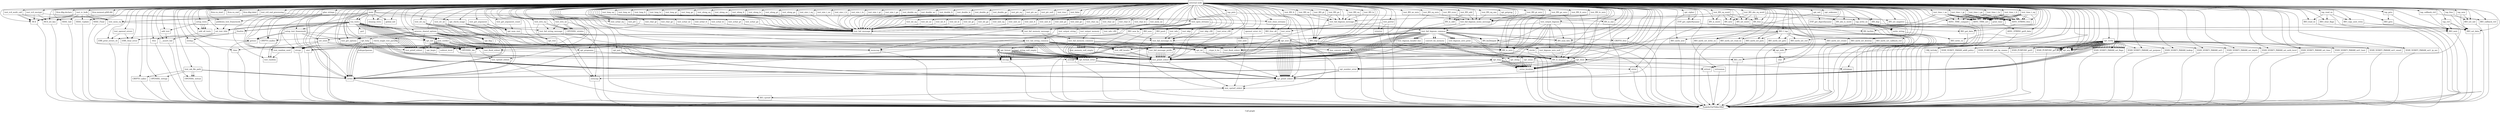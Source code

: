 digraph "Call graph" {
	label="Call graph";

	Node0x55d764e5a240 [shape=record,label="{external node}"];
	Node0x55d764e5a240 -> Node0x55d764be4a00;
	Node0x55d764e5a240 -> Node0x55d764be4b80;
	Node0x55d764e5a240 -> Node0x55d764be4d10;
	Node0x55d764e5a240 -> Node0x55d764e59600;
	Node0x55d764e5a240 -> Node0x55d764e59630;
	Node0x55d764e5a240 -> Node0x55d764e598c0;
	Node0x55d764e5a240 -> Node0x55d764be4a30;
	Node0x55d764e5a240 -> Node0x55d764e59960;
	Node0x55d764e5a240 -> Node0x55d764e597a0;
	Node0x55d764e5a240 -> Node0x55d764be4c60;
	Node0x55d764e5a240 -> Node0x55d764e59730;
	Node0x55d764e5a240 -> Node0x55d764e59850;
	Node0x55d764e5a240 -> Node0x55d764be4ad0;
	Node0x55d764e5a240 -> Node0x55d764be4d70;
	Node0x55d764e5a240 -> Node0x55d764be4aa0;
	Node0x55d764e5a240 -> Node0x55d764bba9a0;
	Node0x55d764e5a240 -> Node0x55d764bbaa10;
	Node0x55d764e5a240 -> Node0x55d764bbae90;
	Node0x55d764e5a240 -> Node0x55d764bbaec0;
	Node0x55d764e5a240 -> Node0x55d764bbb120;
	Node0x55d764e5a240 -> Node0x55d764bbb310;
	Node0x55d764e5a240 -> Node0x55d764bbb380;
	Node0x55d764e5a240 -> Node0x55d764bbb420;
	Node0x55d764e5a240 -> Node0x55d764bbb4c0;
	Node0x55d764e5a240 -> Node0x55d764bbb560;
	Node0x55d764e5a240 -> Node0x55d764c79aa0;
	Node0x55d764e5a240 -> Node0x55d764c79b40;
	Node0x55d764e5a240 -> Node0x55d764c79be0;
	Node0x55d764e5a240 -> Node0x55d764c79c50;
	Node0x55d764e5a240 -> Node0x55d764c79da0;
	Node0x55d764e5a240 -> Node0x55d764c79cc0;
	Node0x55d764e5a240 -> Node0x55d764c79e40;
	Node0x55d764e5a240 -> Node0x55d764c79eb0;
	Node0x55d764e5a240 -> Node0x55d764c79f50;
	Node0x55d764e5a240 -> Node0x55d764c7a000;
	Node0x55d764e5a240 -> Node0x55d764c7a210;
	Node0x55d764e5a240 -> Node0x55d764c7a240;
	Node0x55d764e5a240 -> Node0x55d764c7a2f0;
	Node0x55d764e5a240 -> Node0x55d764c1d560;
	Node0x55d764e5a240 -> Node0x55d764c1d660;
	Node0x55d764e5a240 -> Node0x55d764c1da10;
	Node0x55d764e5a240 -> Node0x55d764c1db20;
	Node0x55d764e5a240 -> Node0x55d764c1dc30;
	Node0x55d764e5a240 -> Node0x55d764c1d930;
	Node0x55d764e5a240 -> Node0x55d764c1dc60;
	Node0x55d764e5a240 -> Node0x55d764bbb150;
	Node0x55d764e5a240 -> Node0x55d764c79cf0;
	Node0x55d764e5a240 -> Node0x55d764bbb600;
	Node0x55d764e5a240 -> Node0x55d764bbb270;
	Node0x55d764e5a240 -> Node0x55d764c1d700;
	Node0x55d764e5a240 -> Node0x55d764bbafe0;
	Node0x55d764e5a240 -> Node0x55d764c1ded0;
	Node0x55d764e5a240 -> Node0x55d764c1df00;
	Node0x55d764e5a240 -> Node0x55d764c1e0a0;
	Node0x55d764e5a240 -> Node0x55d764c1e180;
	Node0x55d764e5a240 -> Node0x55d764c1e1b0;
	Node0x55d764e5a240 -> Node0x55d764c1e220;
	Node0x55d764e5a240 -> Node0x55d764c1e2d0;
	Node0x55d764e5a240 -> Node0x55d764c1e370;
	Node0x55d764e5a240 -> Node0x55d764c1e4f0;
	Node0x55d764e5a240 -> Node0x55d764c1e520;
	Node0x55d764e5a240 -> Node0x55d764c1e690;
	Node0x55d764e5a240 -> Node0x55d764c1e6c0;
	Node0x55d764e5a240 -> Node0x55d764c1e730;
	Node0x55d764e5a240 -> Node0x55d764c1e900;
	Node0x55d764e5a240 -> Node0x55d764c7a390;
	Node0x55d764e5a240 -> Node0x55d764c1e970;
	Node0x55d764e5a240 -> Node0x55d764c1ea10;
	Node0x55d764e5a240 -> Node0x55d764c1eab0;
	Node0x55d764e5a240 -> Node0x55d764c1eb50;
	Node0x55d764e5a240 -> Node0x55d764c1cc00;
	Node0x55d764e5a240 -> Node0x55d764c1cca0;
	Node0x55d764e5a240 -> Node0x55d764c1cd40;
	Node0x55d764e5a240 -> Node0x55d764c1cde0;
	Node0x55d764e5a240 -> Node0x55d764c1ce80;
	Node0x55d764e5a240 -> Node0x55d764c1cf20;
	Node0x55d764e5a240 -> Node0x55d764c1cfc0;
	Node0x55d764e5a240 -> Node0x55d764c1d060;
	Node0x55d764e5a240 -> Node0x55d764c1d100;
	Node0x55d764e5a240 -> Node0x55d764c1d1a0;
	Node0x55d764e5a240 -> Node0x55d764c1d240;
	Node0x55d764e5a240 -> Node0x55d764be4d40;
	Node0x55d764e5a240 -> Node0x55d764c1d310;
	Node0x55d764e5a240 -> Node0x55d764c1d3b0;
	Node0x55d764e5a240 -> Node0x55d764c22200;
	Node0x55d764e5a240 -> Node0x55d764c222a0;
	Node0x55d764e5a240 -> Node0x55d764c22340;
	Node0x55d764e5a240 -> Node0x55d764c223e0;
	Node0x55d764e5a240 -> Node0x55d764c22480;
	Node0x55d764e5a240 -> Node0x55d764c22520;
	Node0x55d764e5a240 -> Node0x55d764c225c0;
	Node0x55d764e5a240 -> Node0x55d764c22660;
	Node0x55d764e5a240 -> Node0x55d764c22700;
	Node0x55d764e5a240 -> Node0x55d764c227a0;
	Node0x55d764e5a240 -> Node0x55d764c22840;
	Node0x55d764e5a240 -> Node0x55d764c228e0;
	Node0x55d764e5a240 -> Node0x55d764c22980;
	Node0x55d764e5a240 -> Node0x55d764c22a20;
	Node0x55d764e5a240 -> Node0x55d764c22ac0;
	Node0x55d764e5a240 -> Node0x55d764c22b60;
	Node0x55d764e5a240 -> Node0x55d764c22c00;
	Node0x55d764e5a240 -> Node0x55d764c22ca0;
	Node0x55d764e5a240 -> Node0x55d764c22d40;
	Node0x55d764e5a240 -> Node0x55d764c22de0;
	Node0x55d764e5a240 -> Node0x55d764c22e80;
	Node0x55d764e5a240 -> Node0x55d764c22f20;
	Node0x55d764e5a240 -> Node0x55d764c22fc0;
	Node0x55d764e5a240 -> Node0x55d764c23060;
	Node0x55d764e5a240 -> Node0x55d764c23100;
	Node0x55d764e5a240 -> Node0x55d764c231a0;
	Node0x55d764e5a240 -> Node0x55d764c23240;
	Node0x55d764e5a240 -> Node0x55d764c232e0;
	Node0x55d764e5a240 -> Node0x55d764c23380;
	Node0x55d764e5a240 -> Node0x55d764c23420;
	Node0x55d764e5a240 -> Node0x55d764c79ee0;
	Node0x55d764e5a240 -> Node0x55d764c234f0;
	Node0x55d764e5a240 -> Node0x55d764c23590;
	Node0x55d764e5a240 -> Node0x55d764c23630;
	Node0x55d764e5a240 -> Node0x55d764c237f0;
	Node0x55d764e5a240 -> Node0x55d764c23820;
	Node0x55d764e5a240 -> Node0x55d764c23960;
	Node0x55d764e5a240 -> Node0x55d764c23a00;
	Node0x55d764e5a240 -> Node0x55d764c23b30;
	Node0x55d764e5a240 -> Node0x55d764be4bf0;
	Node0x55d764e5a240 -> Node0x55d764c23b60;
	Node0x55d764e5a240 -> Node0x55d764c23d40;
	Node0x55d764e5a240 -> Node0x55d764c23d70;
	Node0x55d764e5a240 -> Node0x55d764c23e70;
	Node0x55d764e5a240 -> Node0x55d764c23fd0;
	Node0x55d764e5a240 -> Node0x55d764c211f0;
	Node0x55d764e5a240 -> Node0x55d764c21350;
	Node0x55d764e5a240 -> Node0x55d764c21380;
	Node0x55d764e5a240 -> Node0x55d764c21440;
	Node0x55d764e5a240 -> Node0x55d764c21500;
	Node0x55d764e5a240 -> Node0x55d764c21600;
	Node0x55d764e5a240 -> Node0x55d764c21780;
	Node0x55d764e5a240 -> Node0x55d764c217b0;
	Node0x55d764e5a240 -> Node0x55d764c21820;
	Node0x55d764e5a240 -> Node0x55d764c21970;
	Node0x55d764e5a240 -> Node0x55d764c219e0;
	Node0x55d764e5a240 -> Node0x55d764c21b30;
	Node0x55d764e5a240 -> Node0x55d764c21ba0;
	Node0x55d764e5a240 -> Node0x55d764c21d30;
	Node0x55d764e5a240 -> Node0x55d764c21dd0;
	Node0x55d764e5a240 -> Node0x55d764c21e40;
	Node0x55d764e5a240 -> Node0x55d764c21f30;
	Node0x55d764e5a240 -> Node0x55d764c21f60;
	Node0x55d764e5a240 -> Node0x55d764c22060;
	Node0x55d764e5a240 -> Node0x55d764c22100;
	Node0x55d764e5a240 -> Node0x55d764c22090;
	Node0x55d764e5a240 -> Node0x55d764c240d0;
	Node0x55d764e5a240 -> Node0x55d764c24310;
	Node0x55d764e5a240 -> Node0x55d764c24380;
	Node0x55d764e5a240 -> Node0x55d764c243b0;
	Node0x55d764e5a240 -> Node0x55d764c24460;
	Node0x55d764e5a240 -> Node0x55d764c24670;
	Node0x55d764e5a240 -> Node0x55d764c246e0;
	Node0x55d764e5a240 -> Node0x55d764c24710;
	Node0x55d764e5a240 -> Node0x55d764c24940;
	Node0x55d764e5a240 -> Node0x55d764c24a10;
	Node0x55d764e5a240 -> Node0x55d764c24b10;
	Node0x55d764e5a240 -> Node0x55d764c24b40;
	Node0x55d764e5a240 -> Node0x55d764c24cc0;
	Node0x55d764e5a240 -> Node0x55d764c24e40;
	Node0x55d764e5a240 -> Node0x55d764c24fc0;
	Node0x55d764e5a240 -> Node0x55d764c25140;
	Node0x55d764e5a240 -> Node0x55d764c73580;
	Node0x55d764e5a240 -> Node0x55d764c735f0;
	Node0x55d764e5a240 -> Node0x55d764bbb050;
	Node0x55d764e5a240 -> Node0x55d764bbb800;
	Node0x55d764e5a240 -> Node0x55d764c73620;
	Node0x55d764e5a240 -> Node0x55d764c737a0;
	Node0x55d764e5a240 -> Node0x55d764c73810;
	Node0x55d764e5a240 -> Node0x55d764c73950;
	Node0x55d764e5a240 -> Node0x55d764c739f0;
	Node0x55d764e5a240 -> Node0x55d764c73a60;
	Node0x55d764e5a240 -> Node0x55d764c73b50;
	Node0x55d764e5a240 -> Node0x55d764c798e0;
	Node0x55d764e5a240 -> Node0x55d764c73b80;
	Node0x55d764e5a240 -> Node0x55d764c73c40;
	Node0x55d764e5a240 -> Node0x55d764c73e30;
	Node0x55d764e5a240 -> Node0x55d764c73ea0;
	Node0x55d764e5a240 -> Node0x55d764c74120;
	Node0x55d764e5a240 -> Node0x55d764c74150;
	Node0x55d764e5a240 -> Node0x55d764c74340;
	Node0x55d764e5a240 -> Node0x55d764c74370;
	Node0x55d764e5a240 -> Node0x55d764c74560;
	Node0x55d764e5a240 -> Node0x55d764c79870;
	Node0x55d764e5a240 -> Node0x55d764c74590;
	Node0x55d764e5a240 -> Node0x55d764c74750;
	Node0x55d764e5a240 -> Node0x55d764c747c0;
	Node0x55d764e5a240 -> Node0x55d764c74830;
	Node0x55d764e5a240 -> Node0x55d764c748a0;
	Node0x55d764e5a240 -> Node0x55d764c74910;
	Node0x55d764e5a240 -> Node0x55d764c74d90;
	Node0x55d764e5a240 -> Node0x55d764c74e00;
	Node0x55d764e5a240 -> Node0x55d764c74e70;
	Node0x55d764e5a240 -> Node0x55d764c74ee0;
	Node0x55d764e5a240 -> Node0x55d764c74f50;
	Node0x55d764e5a240 -> Node0x55d764c757d0;
	Node0x55d764e5a240 -> Node0x55d764c75840;
	Node0x55d764e5a240 -> Node0x55d764c758b0;
	Node0x55d764e5a240 -> Node0x55d764c75920;
	Node0x55d764e5a240 -> Node0x55d764bbb8a0;
	Node0x55d764e5a240 -> Node0x55d764c75c90;
	Node0x55d764e5a240 -> Node0x55d764c75c20;
	Node0x55d764e5a240 -> Node0x55d764c75d70;
	Node0x55d764e5a240 -> Node0x55d764c79800;
	Node0x55d764e5a240 -> Node0x55d764c75e40;
	Node0x55d764e5a240 -> Node0x55d764c1db90;
	Node0x55d764e5a240 -> Node0x55d764c1da80;
	Node0x55d764e5a240 -> Node0x55d764bbb830;
	Node0x55d764e5a240 -> Node0x55d764c1d6d0;
	Node0x55d764e5a240 -> Node0x55d764c75ea0;
	Node0x55d764e5a240 -> Node0x55d764c76030;
	Node0x55d764e5a240 -> Node0x55d764c760a0;
	Node0x55d764e5a240 -> Node0x55d764c1d9a0;
	Node0x55d764e5a240 -> Node0x55d764c761a0;
	Node0x55d764e5a240 -> Node0x55d764c79980;
	Node0x55d764e5a240 -> Node0x55d764c76240;
	Node0x55d764e5a240 -> Node0x55d764c1dda0;
	Node0x55d764e5a240 -> Node0x55d764bbb200;
	Node0x55d764e5a240 -> Node0x55d764c76340;
	Node0x55d764e5a240 -> Node0x55d764c799f0;
	Node0x55d764e5a240 -> Node0x55d764c76440;
	Node0x55d764e5a240 -> Node0x55d764c23660;
	Node0x55d764e5a240 -> Node0x55d764c767e0;
	Node0x55d764e5a240 -> Node0x55d764c76ce0;
	Node0x55d764e5a240 -> Node0x55d764c23f10;
	Node0x55d764e5a240 -> Node0x55d764c76e70;
	Node0x55d764e5a240 -> Node0x55d764c76fe0;
	Node0x55d764e5a240 -> Node0x55d764c770c0;
	Node0x55d764e5a240 -> Node0x55d764c21290;
	Node0x55d764e5a240 -> Node0x55d764c77310;
	Node0x55d764e5a240 -> Node0x55d764bd8040;
	Node0x55d764e5a240 -> Node0x55d764c23cd0;
	Node0x55d764e5a240 -> Node0x55d764bd8220;
	Node0x55d764e5a240 -> Node0x55d764c1d770;
	Node0x55d764e5a240 -> Node0x55d764c75f80;
	Node0x55d764e5a240 -> Node0x55d764bd83c0;
	Node0x55d764e5a240 -> Node0x55d764bd8830;
	Node0x55d764e5a240 -> Node0x55d764bd8460;
	Node0x55d764e5a240 -> Node0x55d764bd8a90;
	Node0x55d764e5a240 -> Node0x55d764bd83f0;
	Node0x55d764e5a240 -> Node0x55d764bd8c80;
	Node0x55d764e5a240 -> Node0x55d764bd8560;
	Node0x55d764e5a240 -> Node0x55d764bd8d20;
	Node0x55d764e5a240 -> Node0x55d764bd85d0;
	Node0x55d764e5a240 -> Node0x55d764bd8e80;
	Node0x55d764e5a240 -> Node0x55d764bd8640;
	Node0x55d764e5a240 -> Node0x55d764bd9000;
	Node0x55d764e5a240 -> Node0x55d764bd86b0;
	Node0x55d764e5a240 -> Node0x55d764bd9110;
	Node0x55d764e5a240 -> Node0x55d764bd8720;
	Node0x55d764e5a240 -> Node0x55d764bd9200;
	Node0x55d764e5a240 -> Node0x55d764bd8790;
	Node0x55d764e5a240 -> Node0x55d764bd88a0;
	Node0x55d764e5a240 -> Node0x55d764bd92a0;
	Node0x55d764e5a240 -> Node0x55d764bd88d0;
	Node0x55d764e5a240 -> Node0x55d764bd90a0;
	Node0x55d764e5a240 -> Node0x55d764bd8dc0;
	Node0x55d764e5a240 -> Node0x55d764bd8b30;
	Node0x55d764e5a240 -> Node0x55d764bd8ac0;
	Node0x55d764e5a240 -> Node0x55d764bd8be0;
	Node0x55d764e5a240 -> Node0x55d764bd8940;
	Node0x55d764e5a240 -> Node0x55d764bd5dc0;
	Node0x55d764be4b80 [shape=record,label="{test_rc4_encrypt}"];
	Node0x55d764be4b80 -> Node0x55d764be4a30;
	Node0x55d764be4b80 -> Node0x55d764be4c60;
	Node0x55d764be4b80 -> Node0x55d764be4bf0;
	Node0x55d764be4a00 [shape=record,label="{setup_tests}"];
	Node0x55d764be4a00 -> Node0x55d764be4aa0;
	Node0x55d764be4a00 -> Node0x55d764be4aa0;
	Node0x55d764be4a00 -> Node0x55d764be4aa0;
	Node0x55d764be4a00 -> Node0x55d764be4ad0;
	Node0x55d764be4d10 [shape=record,label="{test_rc4_end_processing}"];
	Node0x55d764be4d10 -> Node0x55d764be4a30;
	Node0x55d764be4d10 -> Node0x55d764be4c60;
	Node0x55d764be4d10 -> Node0x55d764be4bf0;
	Node0x55d764be4d10 -> Node0x55d764be4d40;
	Node0x55d764e59600 [shape=record,label="{test_rc4_multi_call}"];
	Node0x55d764e59600 -> Node0x55d764be4a30;
	Node0x55d764e59600 -> Node0x55d764be4c60;
	Node0x55d764e59600 -> Node0x55d764be4c60;
	Node0x55d764e59600 -> Node0x55d764be4bf0;
	Node0x55d764bbb380 [shape=record,label="{set_test_title}"];
	Node0x55d764bbb380 -> Node0x55d764bbb420;
	Node0x55d764bbb380 -> Node0x55d764bbb4c0;
	Node0x55d764bbb420 [shape=record,label="{free}"];
	Node0x55d764bbb420 -> Node0x55d764be30b0;
	Node0x55d764bbb4c0 [shape=record,label="{strdup}"];
	Node0x55d764bbb4c0 -> Node0x55d764be30b0;
	Node0x55d764bbb560 [shape=record,label="{run_tests}"];
	Node0x55d764bbb560 -> Node0x55d764bbb5d0;
	Node0x55d764bbb560 -> Node0x55d764bbb150;
	Node0x55d764bbb560 -> Node0x55d764bbb150;
	Node0x55d764bbb560 -> Node0x55d764bbb150;
	Node0x55d764bbb560 -> Node0x55d764bbb200;
	Node0x55d764bbb560 -> Node0x55d764bbb600;
	Node0x55d764bbb560 -> Node0x55d764bbb150;
	Node0x55d764bbb560 -> Node0x55d764bbb150;
	Node0x55d764bbb560 -> Node0x55d764bbb200;
	Node0x55d764bbb560 -> Node0x55d764bbb380;
	Node0x55d764bbb560 -> Node0x55d764be30b0;
	Node0x55d764bbb560 -> Node0x55d764bbb6b0;
	Node0x55d764bbb560 -> Node0x55d764bbb720;
	Node0x55d764bbb560 -> Node0x55d764bbb150;
	Node0x55d764bbb560 -> Node0x55d764bbb150;
	Node0x55d764bbb560 -> Node0x55d764bbb200;
	Node0x55d764bbb560 -> Node0x55d764bbb600;
	Node0x55d764bbb560 -> Node0x55d764bbb790;
	Node0x55d764bbb560 -> Node0x55d764bbb380;
	Node0x55d764bbb560 -> Node0x55d764be30b0;
	Node0x55d764bbb560 -> Node0x55d764bbb720;
	Node0x55d764bbb560 -> Node0x55d764bbb6b0;
	Node0x55d764bbb560 -> Node0x55d764bbb6b0;
	Node0x55d764bbb560 -> Node0x55d764bbb6b0;
	Node0x55d764bbb5d0 [shape=record,label="{process_shared_options}"];
	Node0x55d764bbb5d0 -> Node0x55d764bbb800;
	Node0x55d764bbb5d0 -> Node0x55d764bbb8a0;
	Node0x55d764bbb5d0 -> Node0x55d764bbafe0;
	Node0x55d764bbb5d0 -> Node0x55d764bbb830;
	Node0x55d764bbb5d0 -> Node0x55d764c79800;
	Node0x55d764bbb5d0 -> Node0x55d764c79870;
	Node0x55d764bbb5d0 -> Node0x55d764c79800;
	Node0x55d764bbb5d0 -> Node0x55d764c79870;
	Node0x55d764bbb5d0 -> Node0x55d764c798e0;
	Node0x55d764bbb5d0 -> Node0x55d764c79870;
	Node0x55d764bbb5d0 -> Node0x55d764c798e0;
	Node0x55d764bbb5d0 -> Node0x55d764c79870;
	Node0x55d764bbb5d0 -> Node0x55d764c798e0;
	Node0x55d764bbb5d0 -> Node0x55d764bbaf70;
	Node0x55d764bbb5d0 -> Node0x55d764c79950;
	Node0x55d764bbb6b0 [shape=record,label="{test_verdict}"];
	Node0x55d764bbb6b0 -> Node0x55d764bbb200;
	Node0x55d764bbb6b0 -> Node0x55d764c799f0;
	Node0x55d764bbb6b0 -> Node0x55d764bbb150;
	Node0x55d764bbb6b0 -> Node0x55d764c79980;
	Node0x55d764bbb6b0 -> Node0x55d764bbb150;
	Node0x55d764bbb6b0 -> Node0x55d764bbb150;
	Node0x55d764bbb6b0 -> Node0x55d764bbb200;
	Node0x55d764bbb720 [shape=record,label="{finalize}"];
	Node0x55d764bbb720 -> Node0x55d764c79aa0;
	Node0x55d764bbb720 -> Node0x55d764c79b40;
	Node0x55d764bbb790 [shape=record,label="{gcd}"];
	Node0x55d764c23b60 [shape=record,label="{memcmp}"];
	Node0x55d764c23b60 -> Node0x55d764be30b0;
	Node0x55d764c23d40 [shape=record,label="{test_mem_ne}"];
	Node0x55d764c23d40 -> Node0x55d764c23b60;
	Node0x55d764c23d40 -> Node0x55d764c23cd0;
	Node0x55d764c23d70 [shape=record,label="{test_BN_eq}"];
	Node0x55d764c23d70 -> Node0x55d764c23e70;
	Node0x55d764c23d70 -> Node0x55d764c23f10;
	Node0x55d764c23e70 [shape=record,label="{BN_cmp}"];
	Node0x55d764c23e70 -> Node0x55d764be30b0;
	Node0x55d764c23fd0 [shape=record,label="{test_BN_eq_zero}"];
	Node0x55d764c23fd0 -> Node0x55d764c211f0;
	Node0x55d764c23fd0 -> Node0x55d764c21290;
	Node0x55d764c211f0 [shape=record,label="{BN_is_zero}"];
	Node0x55d764c211f0 -> Node0x55d764be30b0;
	Node0x55d764c21350 [shape=record,label="{test_BN_ne}"];
	Node0x55d764c21350 -> Node0x55d764c23e70;
	Node0x55d764c21350 -> Node0x55d764c23f10;
	Node0x55d764c21380 [shape=record,label="{test_BN_ne_zero}"];
	Node0x55d764c21380 -> Node0x55d764c211f0;
	Node0x55d764c21380 -> Node0x55d764c21290;
	Node0x55d764c21440 [shape=record,label="{test_BN_gt}"];
	Node0x55d764c21440 -> Node0x55d764c23e70;
	Node0x55d764c21440 -> Node0x55d764c23f10;
	Node0x55d764bd83f0 [shape=record,label="{BIO_meth_set_read_ex}"];
	Node0x55d764bd83f0 -> Node0x55d764be30b0;
	Node0x55d764bd8c80 [shape=record,label="{tap_puts}"];
	Node0x55d764bd8c80 -> Node0x55d764c79eb0;
	Node0x55d764bd8c80 -> Node0x55d764bd8830;
	Node0x55d764bd8560 [shape=record,label="{BIO_meth_set_puts}"];
	Node0x55d764bd8560 -> Node0x55d764be30b0;
	Node0x55d764bd8d20 [shape=record,label="{tap_gets}"];
	Node0x55d764bd8d20 -> Node0x55d764bd88a0;
	Node0x55d764bd8d20 -> Node0x55d764bd8dc0;
	Node0x55d764bd85d0 [shape=record,label="{BIO_meth_set_gets}"];
	Node0x55d764bd85d0 -> Node0x55d764be30b0;
	Node0x55d764bd8e80 [shape=record,label="{tap_ctrl}"];
	Node0x55d764bd8e80 -> Node0x55d764bd88a0;
	Node0x55d764bd8e80 -> Node0x55d764bd88d0;
	Node0x55d764bd8e80 -> Node0x55d764c76340;
	Node0x55d764bd8640 [shape=record,label="{BIO_meth_set_ctrl}"];
	Node0x55d764bd8640 -> Node0x55d764be30b0;
	Node0x55d764bd9000 [shape=record,label="{tap_new}"];
	Node0x55d764bd9000 -> Node0x55d764bd88d0;
	Node0x55d764bd9000 -> Node0x55d764bd90a0;
	Node0x55d764bd86b0 [shape=record,label="{BIO_meth_set_create}"];
	Node0x55d764bd86b0 -> Node0x55d764be30b0;
	Node0x55d764bd9110 [shape=record,label="{tap_free}"];
	Node0x55d764bd9110 -> Node0x55d764bd88d0;
	Node0x55d764bd9110 -> Node0x55d764bd90a0;
	Node0x55d764bd8720 [shape=record,label="{BIO_meth_set_destroy}"];
	Node0x55d764bd8720 -> Node0x55d764be30b0;
	Node0x55d764bd9200 [shape=record,label="{tap_callback_ctrl}"];
	Node0x55d764bd9200 -> Node0x55d764bd88a0;
	Node0x55d764bd9200 -> Node0x55d764bd92a0;
	Node0x55d764bd8790 [shape=record,label="{BIO_meth_set_callback_ctrl}"];
	Node0x55d764bd8790 -> Node0x55d764be30b0;
	Node0x55d764bd88a0 [shape=record,label="{BIO_next}"];
	Node0x55d764bd88a0 -> Node0x55d764be30b0;
	Node0x55d764bd92a0 [shape=record,label="{BIO_callback_ctrl}"];
	Node0x55d764bd92a0 -> Node0x55d764be30b0;
	Node0x55d764bd88d0 [shape=record,label="{BIO_set_data}"];
	Node0x55d764bd88d0 -> Node0x55d764be30b0;
	Node0x55d764bd90a0 [shape=record,label="{BIO_set_init}"];
	Node0x55d764bd90a0 -> Node0x55d764be30b0;
	Node0x55d764e59630 [shape=record,label="{test_rc_bulk}"];
	Node0x55d764e59630 -> Node0x55d764be4a30;
	Node0x55d764e59630 -> Node0x55d764e597a0;
	Node0x55d764e59630 -> Node0x55d764be4c60;
	Node0x55d764e59630 -> Node0x55d764e59730;
	Node0x55d764e59630 -> Node0x55d764e59850;
	Node0x55d764e59630 -> Node0x55d764be4bf0;
	Node0x55d764e598c0 [shape=record,label="{llvm.dbg.declare}"];
	Node0x55d764be4a30 [shape=record,label="{RC4_set_key}"];
	Node0x55d764be4a30 -> Node0x55d764be30b0;
	Node0x55d764e59960 [shape=record,label="{llvm.memset.p0i8.i64}"];
	Node0x55d764e597a0 [shape=record,label="{SHA1_Init}"];
	Node0x55d764e597a0 -> Node0x55d764be30b0;
	Node0x55d764be4c60 [shape=record,label="{RC4}"];
	Node0x55d764be4c60 -> Node0x55d764be30b0;
	Node0x55d764e59730 [shape=record,label="{SHA1_Update}"];
	Node0x55d764e59730 -> Node0x55d764be30b0;
	Node0x55d764e59850 [shape=record,label="{SHA1_Final}"];
	Node0x55d764e59850 -> Node0x55d764be30b0;
	Node0x55d764be4ad0 [shape=record,label="{add_test}"];
	Node0x55d764be4ad0 -> Node0x55d764be4d70;
	Node0x55d764be4d70 [shape=record,label="{__assert_fail}"];
	Node0x55d764be4d70 -> Node0x55d764be30b0;
	Node0x55d764be4aa0 [shape=record,label="{add_all_tests}"];
	Node0x55d764be4aa0 -> Node0x55d764be4d70;
	Node0x55d764bba9a0 [shape=record,label="{subtest_level}"];
	Node0x55d764bbaa10 [shape=record,label="{setup_test_framework}"];
	Node0x55d764bbaa10 -> Node0x55d764bbae90;
	Node0x55d764bbaa10 -> Node0x55d764bbae90;
	Node0x55d764bbaa10 -> Node0x55d764bbaec0;
	Node0x55d764bbaa10 -> Node0x55d764bbaec0;
	Node0x55d764bbaa10 -> Node0x55d764bbaf70;
	Node0x55d764bbaa10 -> Node0x55d764bbafe0;
	Node0x55d764bbaa10 -> Node0x55d764bbb050;
	Node0x55d764c79aa0 [shape=record,label="{ERR_clear_error}"];
	Node0x55d764c79aa0 -> Node0x55d764be30b0;
	Node0x55d764bbae90 [shape=record,label="{getenv}"];
	Node0x55d764bbae90 -> Node0x55d764be30b0;
	Node0x55d764bbaec0 [shape=record,label="{atoi}"];
	Node0x55d764bbaec0 -> Node0x55d764be30b0;
	Node0x55d764bbaf70 [shape=record,label="{set_seed}"];
	Node0x55d764bbaf70 -> Node0x55d764bbb120;
	Node0x55d764bbaf70 -> Node0x55d764bba9a0;
	Node0x55d764bbaf70 -> Node0x55d764bbb150;
	Node0x55d764bbaf70 -> Node0x55d764bbb200;
	Node0x55d764bbaf70 -> Node0x55d764bbb270;
	Node0x55d764bbb120 [shape=record,label="{time}"];
	Node0x55d764bbb120 -> Node0x55d764be30b0;
	Node0x55d764bbb310 [shape=record,label="{pulldown_test_framework}"];
	Node0x55d764bbb310 -> Node0x55d764bbb380;
	Node0x55d764c23380 [shape=record,label="{test_ptr_ne}"];
	Node0x55d764c23380 -> Node0x55d764c1e830;
	Node0x55d764c23420 [shape=record,label="{test_ptr_null}"];
	Node0x55d764c23420 -> Node0x55d764c1e830;
	Node0x55d764c79ee0 [shape=record,label="{test_ptr}"];
	Node0x55d764c79ee0 -> Node0x55d764c1e830;
	Node0x55d764c234f0 [shape=record,label="{test_true}"];
	Node0x55d764c234f0 -> Node0x55d764c1e830;
	Node0x55d764c21500 [shape=record,label="{test_BN_gt_zero}"];
	Node0x55d764c21500 -> Node0x55d764c21600;
	Node0x55d764c21500 -> Node0x55d764c211f0;
	Node0x55d764c21500 -> Node0x55d764c21290;
	Node0x55d764c21600 [shape=record,label="{BN_is_negative}"];
	Node0x55d764c21600 -> Node0x55d764be30b0;
	Node0x55d764c21780 [shape=record,label="{test_BN_ge}"];
	Node0x55d764c21780 -> Node0x55d764c23e70;
	Node0x55d764c21780 -> Node0x55d764c23f10;
	Node0x55d764c217b0 [shape=record,label="{test_BN_ge_zero}"];
	Node0x55d764c217b0 -> Node0x55d764c21600;
	Node0x55d764c217b0 -> Node0x55d764c211f0;
	Node0x55d764c217b0 -> Node0x55d764c21290;
	Node0x55d764c21820 [shape=record,label="{test_BN_lt}"];
	Node0x55d764c21820 -> Node0x55d764c23e70;
	Node0x55d764c21820 -> Node0x55d764c23f10;
	Node0x55d764c21970 [shape=record,label="{test_BN_lt_zero}"];
	Node0x55d764c21970 -> Node0x55d764c21600;
	Node0x55d764c21970 -> Node0x55d764c211f0;
	Node0x55d764c21970 -> Node0x55d764c21290;
	Node0x55d764c219e0 [shape=record,label="{test_BN_le}"];
	Node0x55d764c219e0 -> Node0x55d764c23e70;
	Node0x55d764c219e0 -> Node0x55d764c23f10;
	Node0x55d764c21b30 [shape=record,label="{test_BN_le_zero}"];
	Node0x55d764c21b30 -> Node0x55d764c21600;
	Node0x55d764c21b30 -> Node0x55d764c211f0;
	Node0x55d764c21b30 -> Node0x55d764c21290;
	Node0x55d764c21ba0 [shape=record,label="{test_BN_eq_one}"];
	Node0x55d764c21ba0 -> Node0x55d764c21d30;
	Node0x55d764c21ba0 -> Node0x55d764c21290;
	Node0x55d764c21d30 [shape=record,label="{BN_is_one}"];
	Node0x55d764c21d30 -> Node0x55d764be30b0;
	Node0x55d764c21dd0 [shape=record,label="{test_BN_odd}"];
	Node0x55d764c21dd0 -> Node0x55d764c21e40;
	Node0x55d764c21dd0 -> Node0x55d764c21290;
	Node0x55d764c21e40 [shape=record,label="{BN_is_odd}"];
	Node0x55d764c21e40 -> Node0x55d764be30b0;
	Node0x55d764c21f30 [shape=record,label="{test_BN_even}"];
	Node0x55d764c21f30 -> Node0x55d764c21e40;
	Node0x55d764c21f30 -> Node0x55d764c21290;
	Node0x55d764c770c0 [shape=record,label="{CRYPTO_free}"];
	Node0x55d764c770c0 -> Node0x55d764be30b0;
	Node0x55d764c77260 [shape=record,label="{hex_convert_memory}"];
	Node0x55d764c77190 [shape=record,label="{test_bignum_zero_null}"];
	Node0x55d764c77190 -> Node0x55d764c21600;
	Node0x55d764c21290 [shape=record,label="{test_fail_bignum_mono_message}"];
	Node0x55d764c21290 -> Node0x55d764c76d80;
	Node0x55d764c21290 -> Node0x55d764c79cf0;
	Node0x55d764c77310 [shape=record,label="{test_output_bignum}"];
	Node0x55d764c77310 -> Node0x55d764c211f0;
	Node0x55d764c77310 -> Node0x55d764c77190;
	Node0x55d764c77310 -> Node0x55d764c79cf0;
	Node0x55d764c77310 -> Node0x55d764c76e70;
	Node0x55d764c77310 -> Node0x55d764bd8040;
	Node0x55d764c77310 -> Node0x55d764c77260;
	Node0x55d764c77310 -> Node0x55d764c21600;
	Node0x55d764c77310 -> Node0x55d764c79cf0;
	Node0x55d764c77310 -> Node0x55d764c76d80;
	Node0x55d764bd8040 [shape=record,label="{BN_bn2bin}"];
	Node0x55d764bd8040 -> Node0x55d764be30b0;
	Node0x55d764c23cd0 [shape=record,label="{test_fail_memory_message}"];
	Node0x55d764c23cd0 -> Node0x55d764bd81f0;
	Node0x55d764c23cd0 -> Node0x55d764c79cf0;
	Node0x55d764bd81f0 [shape=record,label="{test_fail_memory_common}"];
	Node0x55d764bd81f0 -> Node0x55d764c1ded0;
	Node0x55d764bd81f0 -> Node0x55d764bd8290;
	Node0x55d764bd81f0 -> Node0x55d764c76660;
	Node0x55d764bd81f0 -> Node0x55d764bd8290;
	Node0x55d764bd81f0 -> Node0x55d764bd8290;
	Node0x55d764bd81f0 -> Node0x55d764c23b60;
	Node0x55d764bd81f0 -> Node0x55d764c76660;
	Node0x55d764bd81f0 -> Node0x55d764c77260;
	Node0x55d764bd81f0 -> Node0x55d764c77260;
	Node0x55d764bd81f0 -> Node0x55d764c79cf0;
	Node0x55d764bd81f0 -> Node0x55d764bd8290;
	Node0x55d764bd81f0 -> Node0x55d764c79cf0;
	Node0x55d764bd81f0 -> Node0x55d764bd8290;
	Node0x55d764bd81f0 -> Node0x55d764c79cf0;
	Node0x55d764bd81f0 -> Node0x55d764c79cf0;
	Node0x55d764bd81f0 -> Node0x55d764c799f0;
	Node0x55d764bd8290 [shape=record,label="{test_memory_null_empty}"];
	Node0x55d764bd8290 -> Node0x55d764c79cf0;
	Node0x55d764bd8290 -> Node0x55d764c79cf0;
	Node0x55d764bd8220 [shape=record,label="{test_output_memory}"];
	Node0x55d764bd8220 -> Node0x55d764bd81f0;
	Node0x55d764c1d770 [shape=record,label="{global_init}"];
	Node0x55d764c75f80 [shape=record,label="{BIO_f_tap}"];
	Node0x55d764c75f80 -> Node0x55d764bd83c0;
	Node0x55d764c75f80 -> Node0x55d764bd8460;
	Node0x55d764c75f80 -> Node0x55d764bd83f0;
	Node0x55d764c75f80 -> Node0x55d764bd8560;
	Node0x55d764c75f80 -> Node0x55d764bd85d0;
	Node0x55d764c75f80 -> Node0x55d764bd8640;
	Node0x55d764c75f80 -> Node0x55d764bd86b0;
	Node0x55d764c75f80 -> Node0x55d764bd8720;
	Node0x55d764c75f80 -> Node0x55d764bd8790;
	Node0x55d764bd83c0 [shape=record,label="{BIO_meth_new}"];
	Node0x55d764bd83c0 -> Node0x55d764be30b0;
	Node0x55d764bd8830 [shape=record,label="{tap_write_ex}"];
	Node0x55d764bd8830 -> Node0x55d764bd88a0;
	Node0x55d764bd8830 -> Node0x55d764bd8940;
	Node0x55d764bd8830 -> Node0x55d764bd88d0;
	Node0x55d764bd8830 -> Node0x55d764bba9a0;
	Node0x55d764bd8830 -> Node0x55d764bd89f0;
	Node0x55d764bd8830 -> Node0x55d764bd89f0;
	Node0x55d764bd8830 -> Node0x55d764bd89f0;
	Node0x55d764bd8830 -> Node0x55d764bd88d0;
	Node0x55d764bd8460 [shape=record,label="{BIO_meth_set_write_ex}"];
	Node0x55d764bd8460 -> Node0x55d764be30b0;
	Node0x55d764bd8a90 [shape=record,label="{tap_read_ex}"];
	Node0x55d764bd8a90 -> Node0x55d764bd88a0;
	Node0x55d764bd8a90 -> Node0x55d764bd8b30;
	Node0x55d764bd8a90 -> Node0x55d764bd8ac0;
	Node0x55d764bd8a90 -> Node0x55d764bd8be0;
	Node0x55d764c79b40 [shape=record,label="{ERR_print_errors_cb}"];
	Node0x55d764c79b40 -> Node0x55d764be30b0;
	Node0x55d764c79be0 [shape=record,label="{llvm.va_start}"];
	Node0x55d764c79c50 [shape=record,label="{llvm.va_end}"];
	Node0x55d764c79950 [shape=record,label="{check_single_test_params}"];
	Node0x55d764c79950 -> Node0x55d764c79cc0;
	Node0x55d764c79950 -> Node0x55d764bbaec0;
	Node0x55d764c79950 -> Node0x55d764c79cf0;
	Node0x55d764c79950 -> Node0x55d764c79cf0;
	Node0x55d764c79950 -> Node0x55d764c79cf0;
	Node0x55d764c79da0 [shape=record,label="{llvm.dbg.label}"];
	Node0x55d764c79cc0 [shape=record,label="{strcmp}"];
	Node0x55d764c79cc0 -> Node0x55d764be30b0;
	Node0x55d764c79e40 [shape=record,label="{glue_strings}"];
	Node0x55d764c79e40 -> Node0x55d764c79eb0;
	Node0x55d764c79e40 -> Node0x55d764c79f50;
	Node0x55d764c79e40 -> Node0x55d764c79ee0;
	Node0x55d764c79e40 -> Node0x55d764c7a000;
	Node0x55d764c79e40 -> Node0x55d764c79eb0;
	Node0x55d764c79eb0 [shape=record,label="{strlen}"];
	Node0x55d764c79eb0 -> Node0x55d764be30b0;
	Node0x55d764c79f50 [shape=record,label="{CRYPTO_malloc}"];
	Node0x55d764c79f50 -> Node0x55d764be30b0;
	Node0x55d764c7a000 [shape=record,label="{strcpy}"];
	Node0x55d764c7a000 -> Node0x55d764be30b0;
	Node0x55d764c7a210 [shape=record,label="{test_mk_file_path}"];
	Node0x55d764c7a210 -> Node0x55d764c79eb0;
	Node0x55d764c7a210 -> Node0x55d764c79eb0;
	Node0x55d764c7a210 -> Node0x55d764c79eb0;
	Node0x55d764c7a210 -> Node0x55d764c7a240;
	Node0x55d764c7a210 -> Node0x55d764c7a2f0;
	Node0x55d764c7a210 -> Node0x55d764c1d560;
	Node0x55d764c7a210 -> Node0x55d764c1d560;
	Node0x55d764c7a240 [shape=record,label="{CRYPTO_zalloc}"];
	Node0x55d764c7a240 -> Node0x55d764be30b0;
	Node0x55d764c7a2f0 [shape=record,label="{OPENSSL_strlcpy}"];
	Node0x55d764c7a2f0 -> Node0x55d764be30b0;
	Node0x55d764c1d560 [shape=record,label="{OPENSSL_strlcat}"];
	Node0x55d764c1d560 -> Node0x55d764be30b0;
	Node0x55d764c1d660 [shape=record,label="{main}"];
	Node0x55d764c1d660 -> Node0x55d764c1d6d0;
	Node0x55d764c1d660 -> Node0x55d764c1d770;
	Node0x55d764c1d660 -> Node0x55d764c79cf0;
	Node0x55d764c1d660 -> Node0x55d764bbaa10;
	Node0x55d764c1d660 -> Node0x55d764be4a00;
	Node0x55d764c1d660 -> Node0x55d764bbb560;
	Node0x55d764c1d660 -> Node0x55d764c1d700;
	Node0x55d764c1d660 -> Node0x55d764c1d930;
	Node0x55d764c1d660 -> Node0x55d764bbafe0;
	Node0x55d764c1d660 -> Node0x55d764bbb830;
	Node0x55d764c1d660 -> Node0x55d764bbb310;
	Node0x55d764c1d660 -> Node0x55d764c1d9a0;
	Node0x55d764c1da10 [shape=record,label="{test_get_argument_count}"];
	Node0x55d764c1da10 -> Node0x55d764c1da80;
	Node0x55d764c1db20 [shape=record,label="{test_get_argument}"];
	Node0x55d764c1db20 -> Node0x55d764c1db90;
	Node0x55d764c1db20 -> Node0x55d764c1dc30;
	Node0x55d764c1db20 -> Node0x55d764c1da80;
	Node0x55d764c22480 [shape=record,label="{test_long_ne}"];
	Node0x55d764c22480 -> Node0x55d764c1e830;
	Node0x55d764c22520 [shape=record,label="{test_long_lt}"];
	Node0x55d764c22520 -> Node0x55d764c1e830;
	Node0x55d764c225c0 [shape=record,label="{test_long_le}"];
	Node0x55d764c225c0 -> Node0x55d764c1e830;
	Node0x55d764c22660 [shape=record,label="{test_long_gt}"];
	Node0x55d764c22660 -> Node0x55d764c1e830;
	Node0x55d764c22700 [shape=record,label="{test_long_ge}"];
	Node0x55d764c22700 -> Node0x55d764c1e830;
	Node0x55d764c227a0 [shape=record,label="{test_ulong_eq}"];
	Node0x55d764c227a0 -> Node0x55d764c1e830;
	Node0x55d764c22840 [shape=record,label="{test_ulong_ne}"];
	Node0x55d764c22840 -> Node0x55d764c1e830;
	Node0x55d764c228e0 [shape=record,label="{test_ulong_lt}"];
	Node0x55d764c228e0 -> Node0x55d764c1e830;
	Node0x55d764c1dc30 [shape=record,label="{OPENSSL_die}"];
	Node0x55d764c1dc30 -> Node0x55d764be30b0;
	Node0x55d764c1d930 [shape=record,label="{opt_check_usage}"];
	Node0x55d764c1d930 -> Node0x55d764c1db90;
	Node0x55d764c1d930 -> Node0x55d764c1da80;
	Node0x55d764c1d930 -> Node0x55d764c79cf0;
	Node0x55d764c1d930 -> Node0x55d764c79cf0;
	Node0x55d764c1dc60 [shape=record,label="{opt_printf_stderr}"];
	Node0x55d764c1dc60 -> Node0x55d764c1dda0;
	Node0x55d764bbb150 [shape=record,label="{test_printf_stdout}"];
	Node0x55d764bbb150 -> Node0x55d764c79980;
	Node0x55d764c79cf0 [shape=record,label="{test_printf_stderr}"];
	Node0x55d764c79cf0 -> Node0x55d764c1dda0;
	Node0x55d764bbb600 [shape=record,label="{test_random}"];
	Node0x55d764bbb270 [shape=record,label="{test_random_seed}"];
	Node0x55d764bbb270 -> Node0x55d764bbb600;
	Node0x55d764c1d700 [shape=record,label="{cleanup_tests}"];
	Node0x55d764bbafe0 [shape=record,label="{test_get_options}"];
	Node0x55d764c1ded0 [shape=record,label="{test_fail_message_prefix}"];
	Node0x55d764c1ded0 -> Node0x55d764c79cf0;
	Node0x55d764c1ded0 -> Node0x55d764c79cf0;
	Node0x55d764c1ded0 -> Node0x55d764c79cf0;
	Node0x55d764c1ded0 -> Node0x55d764c79cf0;
	Node0x55d764c1ded0 -> Node0x55d764c79cf0;
	Node0x55d764c1ded0 -> Node0x55d764c79cf0;
	Node0x55d764c1df00 [shape=record,label="{test_info_c90}"];
	Node0x55d764c1df00 -> Node0x55d764c1e040;
	Node0x55d764c1e040 [shape=record,label="{test_fail_message_va}"];
	Node0x55d764c1e040 -> Node0x55d764c1ded0;
	Node0x55d764c1e040 -> Node0x55d764c1dda0;
	Node0x55d764c1e040 -> Node0x55d764c79cf0;
	Node0x55d764c1e040 -> Node0x55d764c799f0;
	Node0x55d764c1e0a0 [shape=record,label="{test_info}"];
	Node0x55d764c1e0a0 -> Node0x55d764c1e040;
	Node0x55d764c1e180 [shape=record,label="{test_error_c90}"];
	Node0x55d764c1e180 -> Node0x55d764c1e040;
	Node0x55d764c1e180 -> Node0x55d764c79cf0;
	Node0x55d764c1e1b0 [shape=record,label="{test_error}"];
	Node0x55d764c1e1b0 -> Node0x55d764c1e040;
	Node0x55d764c1e1b0 -> Node0x55d764c79cf0;
	Node0x55d764c1e220 [shape=record,label="{test_perror}"];
	Node0x55d764c1e220 -> Node0x55d764c1e2d0;
	Node0x55d764c1e220 -> Node0x55d764c1e370;
	Node0x55d764c1e220 -> Node0x55d764c1e1b0;
	Node0x55d764c1e2d0 [shape=record,label="{__errno_location}"];
	Node0x55d764c1e2d0 -> Node0x55d764be30b0;
	Node0x55d764c1e370 [shape=record,label="{strerror}"];
	Node0x55d764c1e370 -> Node0x55d764be30b0;
	Node0x55d764c1e4f0 [shape=record,label="{test_note}"];
	Node0x55d764c1e4f0 -> Node0x55d764c1dda0;
	Node0x55d764c1e4f0 -> Node0x55d764c79cf0;
	Node0x55d764c1e4f0 -> Node0x55d764c799f0;
	Node0x55d764c1e520 [shape=record,label="{test_skip}"];
	Node0x55d764c1e520 -> Node0x55d764c1e040;
	Node0x55d764c1e690 [shape=record,label="{test_skip_c90}"];
	Node0x55d764c1e690 -> Node0x55d764c1e040;
	Node0x55d764c1e690 -> Node0x55d764c79cf0;
	Node0x55d764c1e6c0 [shape=record,label="{test_openssl_errors}"];
	Node0x55d764c1e6c0 -> Node0x55d764c79b40;
	Node0x55d764c1e6c0 -> Node0x55d764c79aa0;
	Node0x55d764c1e730 [shape=record,label="{test_int_eq}"];
	Node0x55d764c1e730 -> Node0x55d764c1e830;
	Node0x55d764c1e830 [shape=record,label="{test_fail_message}"];
	Node0x55d764c1e830 -> Node0x55d764c1e040;
	Node0x55d764c1e900 [shape=record,label="{test_int_ne}"];
	Node0x55d764c1e900 -> Node0x55d764c1e830;
	Node0x55d764c7a390 [shape=record,label="{test_int_lt}"];
	Node0x55d764c7a390 -> Node0x55d764c1e830;
	Node0x55d764c1e970 [shape=record,label="{test_int_le}"];
	Node0x55d764c1e970 -> Node0x55d764c1e830;
	Node0x55d764c1ea10 [shape=record,label="{test_int_gt}"];
	Node0x55d764c1ea10 -> Node0x55d764c1e830;
	Node0x55d764c23590 [shape=record,label="{test_false}"];
	Node0x55d764c23590 -> Node0x55d764c1e830;
	Node0x55d764c23630 [shape=record,label="{test_str_eq}"];
	Node0x55d764c23630 -> Node0x55d764c79cc0;
	Node0x55d764c23630 -> Node0x55d764c79eb0;
	Node0x55d764c23630 -> Node0x55d764c79eb0;
	Node0x55d764c23630 -> Node0x55d764c23660;
	Node0x55d764c237f0 [shape=record,label="{test_str_ne}"];
	Node0x55d764c237f0 -> Node0x55d764c79cc0;
	Node0x55d764c237f0 -> Node0x55d764c79eb0;
	Node0x55d764c237f0 -> Node0x55d764c79eb0;
	Node0x55d764c237f0 -> Node0x55d764c23660;
	Node0x55d764c23820 [shape=record,label="{test_strn_eq}"];
	Node0x55d764c23820 -> Node0x55d764c23960;
	Node0x55d764c23820 -> Node0x55d764c23a00;
	Node0x55d764c23820 -> Node0x55d764c23a00;
	Node0x55d764c23820 -> Node0x55d764c23660;
	Node0x55d764c23960 [shape=record,label="{strncmp}"];
	Node0x55d764c23960 -> Node0x55d764be30b0;
	Node0x55d764c23a00 [shape=record,label="{OPENSSL_strnlen}"];
	Node0x55d764c23a00 -> Node0x55d764be30b0;
	Node0x55d764c23b30 [shape=record,label="{test_strn_ne}"];
	Node0x55d764c23b30 -> Node0x55d764c23960;
	Node0x55d764c23b30 -> Node0x55d764c23a00;
	Node0x55d764c23b30 -> Node0x55d764c23a00;
	Node0x55d764c23b30 -> Node0x55d764c23660;
	Node0x55d764be4bf0 [shape=record,label="{test_mem_eq}"];
	Node0x55d764be4bf0 -> Node0x55d764c23b60;
	Node0x55d764be4bf0 -> Node0x55d764c23cd0;
	Node0x55d764c1eab0 [shape=record,label="{test_int_ge}"];
	Node0x55d764c1eab0 -> Node0x55d764c1e830;
	Node0x55d764c1eb50 [shape=record,label="{test_uint_eq}"];
	Node0x55d764c1eb50 -> Node0x55d764c1e830;
	Node0x55d764c1cc00 [shape=record,label="{test_uint_ne}"];
	Node0x55d764c1cc00 -> Node0x55d764c1e830;
	Node0x55d764c1cca0 [shape=record,label="{test_uint_lt}"];
	Node0x55d764c1cca0 -> Node0x55d764c1e830;
	Node0x55d764c1cd40 [shape=record,label="{test_uint_le}"];
	Node0x55d764c1cd40 -> Node0x55d764c1e830;
	Node0x55d764c1cde0 [shape=record,label="{test_uint_gt}"];
	Node0x55d764c1cde0 -> Node0x55d764c1e830;
	Node0x55d764c1ce80 [shape=record,label="{test_uint_ge}"];
	Node0x55d764c1ce80 -> Node0x55d764c1e830;
	Node0x55d764c1cf20 [shape=record,label="{test_char_eq}"];
	Node0x55d764c1cf20 -> Node0x55d764c1e830;
	Node0x55d764c1cfc0 [shape=record,label="{test_char_ne}"];
	Node0x55d764c1cfc0 -> Node0x55d764c1e830;
	Node0x55d764c1d060 [shape=record,label="{test_char_lt}"];
	Node0x55d764c1d060 -> Node0x55d764c1e830;
	Node0x55d764c1d100 [shape=record,label="{test_char_le}"];
	Node0x55d764c1d100 -> Node0x55d764c1e830;
	Node0x55d764c1d1a0 [shape=record,label="{test_char_gt}"];
	Node0x55d764c1d1a0 -> Node0x55d764c1e830;
	Node0x55d764c1d240 [shape=record,label="{test_char_ge}"];
	Node0x55d764c1d240 -> Node0x55d764c1e830;
	Node0x55d764be4d40 [shape=record,label="{test_uchar_eq}"];
	Node0x55d764be4d40 -> Node0x55d764c1e830;
	Node0x55d764c1d310 [shape=record,label="{test_uchar_ne}"];
	Node0x55d764c1d310 -> Node0x55d764c1e830;
	Node0x55d764c1d3b0 [shape=record,label="{test_uchar_lt}"];
	Node0x55d764c1d3b0 -> Node0x55d764c1e830;
	Node0x55d764c22200 [shape=record,label="{test_uchar_le}"];
	Node0x55d764c22200 -> Node0x55d764c1e830;
	Node0x55d764c222a0 [shape=record,label="{test_uchar_gt}"];
	Node0x55d764c222a0 -> Node0x55d764c1e830;
	Node0x55d764c22340 [shape=record,label="{test_uchar_ge}"];
	Node0x55d764c22340 -> Node0x55d764c1e830;
	Node0x55d764c223e0 [shape=record,label="{test_long_eq}"];
	Node0x55d764c223e0 -> Node0x55d764c1e830;
	Node0x55d764c74120 [shape=record,label="{opt_umax}"];
	Node0x55d764c74120 -> Node0x55d764c1e2d0;
	Node0x55d764c74120 -> Node0x55d764c1e2d0;
	Node0x55d764c74120 -> Node0x55d764c74150;
	Node0x55d764c74120 -> Node0x55d764c1e2d0;
	Node0x55d764c74120 -> Node0x55d764c1e2d0;
	Node0x55d764c74120 -> Node0x55d764c73dd0;
	Node0x55d764c74120 -> Node0x55d764c1e2d0;
	Node0x55d764c74120 -> Node0x55d764c1e2d0;
	Node0x55d764c74150 [shape=record,label="{strtoumax}"];
	Node0x55d764c74150 -> Node0x55d764be30b0;
	Node0x55d764c74340 [shape=record,label="{opt_ulong}"];
	Node0x55d764c74340 -> Node0x55d764c1e2d0;
	Node0x55d764c74340 -> Node0x55d764c1e2d0;
	Node0x55d764c74340 -> Node0x55d764c74370;
	Node0x55d764c74340 -> Node0x55d764c1e2d0;
	Node0x55d764c74340 -> Node0x55d764c1e2d0;
	Node0x55d764c74340 -> Node0x55d764c73dd0;
	Node0x55d764c74340 -> Node0x55d764c1e2d0;
	Node0x55d764c74340 -> Node0x55d764c1e2d0;
	Node0x55d764c74370 [shape=record,label="{strtoul}"];
	Node0x55d764c74370 -> Node0x55d764be30b0;
	Node0x55d764c74560 [shape=record,label="{opt_verify}"];
	Node0x55d764c74560 -> Node0x55d764c1dc30;
	Node0x55d764c74560 -> Node0x55d764c1dc30;
	Node0x55d764c74560 -> Node0x55d764c1dc30;
	Node0x55d764c74560 -> Node0x55d764c79870;
	Node0x55d764c74560 -> Node0x55d764c74590;
	Node0x55d764c74560 -> Node0x55d764c79870;
	Node0x55d764c74560 -> Node0x55d764c1dc60;
	Node0x55d764c74560 -> Node0x55d764c74750;
	Node0x55d764c74560 -> Node0x55d764c79870;
	Node0x55d764c74560 -> Node0x55d764c747c0;
	Node0x55d764c74560 -> Node0x55d764c79870;
	Node0x55d764c74560 -> Node0x55d764c1dc60;
	Node0x55d764c74560 -> Node0x55d764c74830;
	Node0x55d764c74560 -> Node0x55d764c748a0;
	Node0x55d764c74560 -> Node0x55d764c74910;
	Node0x55d764c74560 -> Node0x55d764c79870;
	Node0x55d764c74560 -> Node0x55d764c1dc60;
	Node0x55d764c74560 -> Node0x55d764c79870;
	Node0x55d764c74560 -> Node0x55d764c74d90;
	Node0x55d764c74560 -> Node0x55d764c79870;
	Node0x55d764c74560 -> Node0x55d764c1dc60;
	Node0x55d764c74560 -> Node0x55d764c74e00;
	Node0x55d764c74560 -> Node0x55d764c79870;
	Node0x55d764c74560 -> Node0x55d764bbaec0;
	Node0x55d764c74560 -> Node0x55d764c74e70;
	Node0x55d764c74560 -> Node0x55d764c79870;
	Node0x55d764c74560 -> Node0x55d764bbaec0;
	Node0x55d764c74560 -> Node0x55d764c74ee0;
	Node0x55d764c74560 -> Node0x55d764c79870;
	Node0x55d764c74560 -> Node0x55d764c73e30;
	Node0x55d764c74560 -> Node0x55d764c79870;
	Node0x55d764c74560 -> Node0x55d764c1dc60;
	Node0x55d764c74560 -> Node0x55d764c74f50;
	Node0x55d764c74560 -> Node0x55d764c79870;
	Node0x55d764c74560 -> Node0x55d764c757d0;
	Node0x55d764c74560 -> Node0x55d764c79870;
	Node0x55d764c74560 -> Node0x55d764c75840;
	Node0x55d764c74560 -> Node0x55d764c79870;
	Node0x55d764c74560 -> Node0x55d764c758b0;
	Node0x55d764c74560 -> Node0x55d764c75920;
	Node0x55d764c74560 -> Node0x55d764c75920;
	Node0x55d764c74560 -> Node0x55d764c75920;
	Node0x55d764c74560 -> Node0x55d764c75920;
	Node0x55d764c74560 -> Node0x55d764c75920;
	Node0x55d764c74560 -> Node0x55d764c75920;
	Node0x55d764c74560 -> Node0x55d764c75920;
	Node0x55d764c74560 -> Node0x55d764c75920;
	Node0x55d764c74560 -> Node0x55d764c75920;
	Node0x55d764c74560 -> Node0x55d764c75920;
	Node0x55d764c74560 -> Node0x55d764c75920;
	Node0x55d764c74560 -> Node0x55d764c75920;
	Node0x55d764c74560 -> Node0x55d764c75920;
	Node0x55d764c74560 -> Node0x55d764c75920;
	Node0x55d764c74560 -> Node0x55d764c75920;
	Node0x55d764c74560 -> Node0x55d764c75920;
	Node0x55d764c74560 -> Node0x55d764c75920;
	Node0x55d764c74560 -> Node0x55d764c75920;
	Node0x55d764c74560 -> Node0x55d764c75920;
	Node0x55d764c74560 -> Node0x55d764c75920;
	Node0x55d764c79870 [shape=record,label="{opt_arg}"];
	Node0x55d764c74590 [shape=record,label="{OBJ_txt2obj}"];
	Node0x55d764c74590 -> Node0x55d764be30b0;
	Node0x55d764c74750 [shape=record,label="{X509_VERIFY_PARAM_add0_policy}"];
	Node0x55d764c74750 -> Node0x55d764be30b0;
	Node0x55d764c747c0 [shape=record,label="{X509_PURPOSE_get_by_sname}"];
	Node0x55d764c747c0 -> Node0x55d764be30b0;
	Node0x55d764c74830 [shape=record,label="{X509_PURPOSE_get0}"];
	Node0x55d764c74830 -> Node0x55d764be30b0;
	Node0x55d764c748a0 [shape=record,label="{X509_PURPOSE_get_id}"];
	Node0x55d764c748a0 -> Node0x55d764be30b0;
	Node0x55d764c74910 [shape=record,label="{X509_VERIFY_PARAM_set_purpose}"];
	Node0x55d764c74910 -> Node0x55d764be30b0;
	Node0x55d764c74d90 [shape=record,label="{X509_VERIFY_PARAM_lookup}"];
	Node0x55d764c74d90 -> Node0x55d764be30b0;
	Node0x55d764c74e00 [shape=record,label="{X509_VERIFY_PARAM_set1}"];
	Node0x55d764c74e00 -> Node0x55d764be30b0;
	Node0x55d764c74e70 [shape=record,label="{X509_VERIFY_PARAM_set_depth}"];
	Node0x55d764c74e70 -> Node0x55d764be30b0;
	Node0x55d764c74ee0 [shape=record,label="{X509_VERIFY_PARAM_set_auth_level}"];
	Node0x55d764c74ee0 -> Node0x55d764be30b0;
	Node0x55d764c74f50 [shape=record,label="{X509_VERIFY_PARAM_set_time}"];
	Node0x55d764c74f50 -> Node0x55d764be30b0;
	Node0x55d764c22980 [shape=record,label="{test_ulong_le}"];
	Node0x55d764c22980 -> Node0x55d764c1e830;
	Node0x55d764c22a20 [shape=record,label="{test_ulong_gt}"];
	Node0x55d764c22a20 -> Node0x55d764c1e830;
	Node0x55d764c22ac0 [shape=record,label="{test_ulong_ge}"];
	Node0x55d764c22ac0 -> Node0x55d764c1e830;
	Node0x55d764c22b60 [shape=record,label="{test_size_t_eq}"];
	Node0x55d764c22b60 -> Node0x55d764c1e830;
	Node0x55d764c22c00 [shape=record,label="{test_size_t_ne}"];
	Node0x55d764c22c00 -> Node0x55d764c1e830;
	Node0x55d764c22ca0 [shape=record,label="{test_size_t_lt}"];
	Node0x55d764c22ca0 -> Node0x55d764c1e830;
	Node0x55d764c22d40 [shape=record,label="{test_size_t_le}"];
	Node0x55d764c22d40 -> Node0x55d764c1e830;
	Node0x55d764c22de0 [shape=record,label="{test_size_t_gt}"];
	Node0x55d764c22de0 -> Node0x55d764c1e830;
	Node0x55d764c22e80 [shape=record,label="{test_size_t_ge}"];
	Node0x55d764c22e80 -> Node0x55d764c1e830;
	Node0x55d764c22f20 [shape=record,label="{test_double_eq}"];
	Node0x55d764c22f20 -> Node0x55d764c1e830;
	Node0x55d764c22fc0 [shape=record,label="{test_double_ne}"];
	Node0x55d764c22fc0 -> Node0x55d764c1e830;
	Node0x55d764c23060 [shape=record,label="{test_double_lt}"];
	Node0x55d764c23060 -> Node0x55d764c1e830;
	Node0x55d764c23100 [shape=record,label="{test_double_le}"];
	Node0x55d764c23100 -> Node0x55d764c1e830;
	Node0x55d764c231a0 [shape=record,label="{test_double_gt}"];
	Node0x55d764c231a0 -> Node0x55d764c1e830;
	Node0x55d764c23240 [shape=record,label="{test_double_ge}"];
	Node0x55d764c23240 -> Node0x55d764c1e830;
	Node0x55d764c232e0 [shape=record,label="{test_ptr_eq}"];
	Node0x55d764c232e0 -> Node0x55d764c1e830;
	Node0x55d764c21f60 [shape=record,label="{test_BN_eq_word}"];
	Node0x55d764c21f60 -> Node0x55d764c22060;
	Node0x55d764c21f60 -> Node0x55d764c22100;
	Node0x55d764c21f60 -> Node0x55d764c22090;
	Node0x55d764c21f60 -> Node0x55d764c23f10;
	Node0x55d764c21f60 -> Node0x55d764c240d0;
	Node0x55d764c22060 [shape=record,label="{BN_is_word}"];
	Node0x55d764c22060 -> Node0x55d764be30b0;
	Node0x55d764c22100 [shape=record,label="{BN_new}"];
	Node0x55d764c22100 -> Node0x55d764be30b0;
	Node0x55d764c22090 [shape=record,label="{BN_set_word}"];
	Node0x55d764c22090 -> Node0x55d764be30b0;
	Node0x55d764c240d0 [shape=record,label="{BN_free}"];
	Node0x55d764c240d0 -> Node0x55d764be30b0;
	Node0x55d764c24310 [shape=record,label="{test_BN_abs_eq_word}"];
	Node0x55d764c24310 -> Node0x55d764c24380;
	Node0x55d764c24310 -> Node0x55d764c22100;
	Node0x55d764c24310 -> Node0x55d764c243b0;
	Node0x55d764c24310 -> Node0x55d764c24460;
	Node0x55d764c24310 -> Node0x55d764c22090;
	Node0x55d764c24310 -> Node0x55d764c23f10;
	Node0x55d764c24310 -> Node0x55d764c240d0;
	Node0x55d764c24310 -> Node0x55d764c240d0;
	Node0x55d764c24380 [shape=record,label="{BN_abs_is_word}"];
	Node0x55d764c24380 -> Node0x55d764be30b0;
	Node0x55d764c243b0 [shape=record,label="{BN_dup}"];
	Node0x55d764c243b0 -> Node0x55d764be30b0;
	Node0x55d764c24460 [shape=record,label="{BN_set_negative}"];
	Node0x55d764c24460 -> Node0x55d764be30b0;
	Node0x55d764c24670 [shape=record,label="{test_time_t_eq}"];
	Node0x55d764c24670 -> Node0x55d764c246e0;
	Node0x55d764c24670 -> Node0x55d764c246e0;
	Node0x55d764c24670 -> Node0x55d764c24710;
	Node0x55d764c24670 -> Node0x55d764c247c0;
	Node0x55d764c24670 -> Node0x55d764c247c0;
	Node0x55d764c24670 -> Node0x55d764c1e830;
	Node0x55d764c24670 -> Node0x55d764c24940;
	Node0x55d764c24670 -> Node0x55d764c24940;
	Node0x55d764c246e0 [shape=record,label="{ASN1_TIME_set}"];
	Node0x55d764c246e0 -> Node0x55d764be30b0;
	Node0x55d764c24710 [shape=record,label="{ASN1_TIME_compare}"];
	Node0x55d764c24710 -> Node0x55d764be30b0;
	Node0x55d764c247c0 [shape=record,label="{print_time}"];
	Node0x55d764c247c0 -> Node0x55d764c24a10;
	Node0x55d764c24940 [shape=record,label="{ASN1_STRING_free}"];
	Node0x55d764c24940 -> Node0x55d764be30b0;
	Node0x55d764c24a10 [shape=record,label="{ASN1_STRING_get0_data}"];
	Node0x55d764c24a10 -> Node0x55d764be30b0;
	Node0x55d764c24b10 [shape=record,label="{test_time_t_ne}"];
	Node0x55d764c24b10 -> Node0x55d764c246e0;
	Node0x55d764c24b10 -> Node0x55d764c246e0;
	Node0x55d764c24b10 -> Node0x55d764c24710;
	Node0x55d764c24b10 -> Node0x55d764c247c0;
	Node0x55d764c24b10 -> Node0x55d764c247c0;
	Node0x55d764c24b10 -> Node0x55d764c1e830;
	Node0x55d764c24b10 -> Node0x55d764c24940;
	Node0x55d764c24b10 -> Node0x55d764c24940;
	Node0x55d764c24b40 [shape=record,label="{test_time_t_gt}"];
	Node0x55d764c24b40 -> Node0x55d764c246e0;
	Node0x55d764c24b40 -> Node0x55d764c246e0;
	Node0x55d764c24b40 -> Node0x55d764c24710;
	Node0x55d764c24b40 -> Node0x55d764c247c0;
	Node0x55d764c24b40 -> Node0x55d764c247c0;
	Node0x55d764c24b40 -> Node0x55d764c1e830;
	Node0x55d764c24b40 -> Node0x55d764c24940;
	Node0x55d764c24b40 -> Node0x55d764c24940;
	Node0x55d764c24cc0 [shape=record,label="{test_time_t_ge}"];
	Node0x55d764c24cc0 -> Node0x55d764c246e0;
	Node0x55d764c24cc0 -> Node0x55d764c246e0;
	Node0x55d764c24cc0 -> Node0x55d764c24710;
	Node0x55d764c24cc0 -> Node0x55d764c247c0;
	Node0x55d764c24cc0 -> Node0x55d764c247c0;
	Node0x55d764c24cc0 -> Node0x55d764c1e830;
	Node0x55d764c24cc0 -> Node0x55d764c24940;
	Node0x55d764c24cc0 -> Node0x55d764c24940;
	Node0x55d764c24e40 [shape=record,label="{test_time_t_lt}"];
	Node0x55d764c24e40 -> Node0x55d764c246e0;
	Node0x55d764c24e40 -> Node0x55d764c246e0;
	Node0x55d764c24e40 -> Node0x55d764c24710;
	Node0x55d764c24e40 -> Node0x55d764c247c0;
	Node0x55d764c24e40 -> Node0x55d764c247c0;
	Node0x55d764c24e40 -> Node0x55d764c1e830;
	Node0x55d764c24e40 -> Node0x55d764c24940;
	Node0x55d764c24e40 -> Node0x55d764c24940;
	Node0x55d764c24fc0 [shape=record,label="{test_time_t_le}"];
	Node0x55d764c24fc0 -> Node0x55d764c246e0;
	Node0x55d764c24fc0 -> Node0x55d764c246e0;
	Node0x55d764c24fc0 -> Node0x55d764c24710;
	Node0x55d764c24fc0 -> Node0x55d764c247c0;
	Node0x55d764c24fc0 -> Node0x55d764c247c0;
	Node0x55d764c24fc0 -> Node0x55d764c1e830;
	Node0x55d764c24fc0 -> Node0x55d764c24940;
	Node0x55d764c24fc0 -> Node0x55d764c24940;
	Node0x55d764c25140 [shape=record,label="{opt_progname}"];
	Node0x55d764c25140 -> Node0x55d764c79eb0;
	Node0x55d764c25140 -> Node0x55d764c73580;
	Node0x55d764c73580 [shape=record,label="{strncpy}"];
	Node0x55d764c73580 -> Node0x55d764be30b0;
	Node0x55d764c735f0 [shape=record,label="{opt_getprog}"];
	Node0x55d764bbb050 [shape=record,label="{opt_init}"];
	Node0x55d764bbb050 -> Node0x55d764bbb800;
	Node0x55d764bbb050 -> Node0x55d764c25140;
	Node0x55d764bbb050 -> Node0x55d764c1dc30;
	Node0x55d764bbb050 -> Node0x55d764c1dc30;
	Node0x55d764bbb050 -> Node0x55d764c1dc30;
	Node0x55d764bbb050 -> Node0x55d764c79cc0;
	Node0x55d764bbb050 -> Node0x55d764c1dc30;
	Node0x55d764bbb050 -> Node0x55d764c1dc30;
	Node0x55d764bbb050 -> Node0x55d764c1dc30;
	Node0x55d764bbb800 [shape=record,label="{opt_begin}"];
	Node0x55d764c73620 [shape=record,label="{opt_format_error}"];
	Node0x55d764c73620 -> Node0x55d764c1dc60;
	Node0x55d764c73620 -> Node0x55d764c1dc60;
	Node0x55d764c73620 -> Node0x55d764c1dc60;
	Node0x55d764c737a0 [shape=record,label="{opt_format}"];
	Node0x55d764c737a0 -> Node0x55d764c73620;
	Node0x55d764c737a0 -> Node0x55d764c73620;
	Node0x55d764c737a0 -> Node0x55d764c73620;
	Node0x55d764c737a0 -> Node0x55d764c79cc0;
	Node0x55d764c737a0 -> Node0x55d764c79cc0;
	Node0x55d764c737a0 -> Node0x55d764c73620;
	Node0x55d764c737a0 -> Node0x55d764c73620;
	Node0x55d764c737a0 -> Node0x55d764c73620;
	Node0x55d764c737a0 -> Node0x55d764c73620;
	Node0x55d764c737a0 -> Node0x55d764c73620;
	Node0x55d764c737a0 -> Node0x55d764c73620;
	Node0x55d764c737a0 -> Node0x55d764c79cc0;
	Node0x55d764c737a0 -> Node0x55d764c79cc0;
	Node0x55d764c737a0 -> Node0x55d764c73620;
	Node0x55d764c737a0 -> Node0x55d764c79cc0;
	Node0x55d764c737a0 -> Node0x55d764c79cc0;
	Node0x55d764c737a0 -> Node0x55d764c73620;
	Node0x55d764c737a0 -> Node0x55d764c79cc0;
	Node0x55d764c737a0 -> Node0x55d764c79cc0;
	Node0x55d764c737a0 -> Node0x55d764c79cc0;
	Node0x55d764c737a0 -> Node0x55d764c79cc0;
	Node0x55d764c737a0 -> Node0x55d764c73620;
	Node0x55d764c73810 [shape=record,label="{opt_cipher}"];
	Node0x55d764c73810 -> Node0x55d764c73950;
	Node0x55d764c73810 -> Node0x55d764c1dc60;
	Node0x55d764c73950 [shape=record,label="{EVP_get_cipherbyname}"];
	Node0x55d764c73950 -> Node0x55d764be30b0;
	Node0x55d764c739f0 [shape=record,label="{opt_md}"];
	Node0x55d764c739f0 -> Node0x55d764c73a60;
	Node0x55d764c739f0 -> Node0x55d764c1dc60;
	Node0x55d764c73a60 [shape=record,label="{EVP_get_digestbyname}"];
	Node0x55d764c73a60 -> Node0x55d764be30b0;
	Node0x55d764c73b50 [shape=record,label="{opt_pair}"];
	Node0x55d764c73b50 -> Node0x55d764c79cc0;
	Node0x55d764c73b50 -> Node0x55d764c1dc60;
	Node0x55d764c73b50 -> Node0x55d764c1dc60;
	Node0x55d764c798e0 [shape=record,label="{opt_int}"];
	Node0x55d764c798e0 -> Node0x55d764c73b80;
	Node0x55d764c798e0 -> Node0x55d764c1dc60;
	Node0x55d764c73b80 [shape=record,label="{opt_long}"];
	Node0x55d764c73b80 -> Node0x55d764c1e2d0;
	Node0x55d764c73b80 -> Node0x55d764c1e2d0;
	Node0x55d764c73b80 -> Node0x55d764c73c40;
	Node0x55d764c73b80 -> Node0x55d764c1e2d0;
	Node0x55d764c73b80 -> Node0x55d764c1e2d0;
	Node0x55d764c73b80 -> Node0x55d764c73dd0;
	Node0x55d764c73b80 -> Node0x55d764c1e2d0;
	Node0x55d764c73b80 -> Node0x55d764c1e2d0;
	Node0x55d764c73c40 [shape=record,label="{strtol}"];
	Node0x55d764c73c40 -> Node0x55d764be30b0;
	Node0x55d764c73dd0 [shape=record,label="{opt_number_error}"];
	Node0x55d764c73dd0 -> Node0x55d764c79eb0;
	Node0x55d764c73dd0 -> Node0x55d764c23960;
	Node0x55d764c73dd0 -> Node0x55d764c1dc60;
	Node0x55d764c73dd0 -> Node0x55d764c1dc60;
	Node0x55d764c73e30 [shape=record,label="{opt_imax}"];
	Node0x55d764c73e30 -> Node0x55d764c1e2d0;
	Node0x55d764c73e30 -> Node0x55d764c1e2d0;
	Node0x55d764c73e30 -> Node0x55d764c73ea0;
	Node0x55d764c73e30 -> Node0x55d764c1e2d0;
	Node0x55d764c73e30 -> Node0x55d764c1e2d0;
	Node0x55d764c73e30 -> Node0x55d764c73dd0;
	Node0x55d764c73e30 -> Node0x55d764c1e2d0;
	Node0x55d764c73e30 -> Node0x55d764c1e2d0;
	Node0x55d764c73ea0 [shape=record,label="{strtoimax}"];
	Node0x55d764c73ea0 -> Node0x55d764be30b0;
	Node0x55d764c757d0 [shape=record,label="{X509_VERIFY_PARAM_set1_host}"];
	Node0x55d764c757d0 -> Node0x55d764be30b0;
	Node0x55d764c75840 [shape=record,label="{X509_VERIFY_PARAM_set1_email}"];
	Node0x55d764c75840 -> Node0x55d764be30b0;
	Node0x55d764c758b0 [shape=record,label="{X509_VERIFY_PARAM_set1_ip_asc}"];
	Node0x55d764c758b0 -> Node0x55d764be30b0;
	Node0x55d764c75920 [shape=record,label="{X509_VERIFY_PARAM_set_flags}"];
	Node0x55d764c75920 -> Node0x55d764be30b0;
	Node0x55d764bbb8a0 [shape=record,label="{opt_next}"];
	Node0x55d764bbb8a0 -> Node0x55d764c79cc0;
	Node0x55d764bbb8a0 -> Node0x55d764c75c90;
	Node0x55d764bbb8a0 -> Node0x55d764c79cc0;
	Node0x55d764bbb8a0 -> Node0x55d764c1dc60;
	Node0x55d764bbb8a0 -> Node0x55d764c1dc60;
	Node0x55d764bbb8a0 -> Node0x55d764c75c20;
	Node0x55d764bbb8a0 -> Node0x55d764c1dc60;
	Node0x55d764bbb8a0 -> Node0x55d764c798e0;
	Node0x55d764bbb8a0 -> Node0x55d764c1dc60;
	Node0x55d764bbb8a0 -> Node0x55d764c73e30;
	Node0x55d764bbb8a0 -> Node0x55d764c1dc60;
	Node0x55d764bbb8a0 -> Node0x55d764c74120;
	Node0x55d764bbb8a0 -> Node0x55d764c1dc60;
	Node0x55d764bbb8a0 -> Node0x55d764c73b80;
	Node0x55d764bbb8a0 -> Node0x55d764c1dc60;
	Node0x55d764bbb8a0 -> Node0x55d764c74340;
	Node0x55d764bbb8a0 -> Node0x55d764c1dc60;
	Node0x55d764bbb8a0 -> Node0x55d764c737a0;
	Node0x55d764bbb8a0 -> Node0x55d764c1dc60;
	Node0x55d764bbb8a0 -> Node0x55d764c1dc60;
	Node0x55d764c75c90 [shape=record,label="{strchr}"];
	Node0x55d764c75c90 -> Node0x55d764be30b0;
	Node0x55d764c75c20 [shape=record,label="{opt_isdir}"];
	Node0x55d764c75c20 -> Node0x55d764c75d70;
	Node0x55d764c75d70 [shape=record,label="{stat}"];
	Node0x55d764c75d70 -> Node0x55d764be30b0;
	Node0x55d764c79800 [shape=record,label="{opt_flag}"];
	Node0x55d764c75e40 [shape=record,label="{opt_unknown}"];
	Node0x55d764c1db90 [shape=record,label="{opt_rest}"];
	Node0x55d764c1da80 [shape=record,label="{opt_num_rest}"];
	Node0x55d764c1da80 -> Node0x55d764c1db90;
	Node0x55d764bbb830 [shape=record,label="{opt_help}"];
	Node0x55d764bbb830 -> Node0x55d764c79eb0;
	Node0x55d764bbb830 -> Node0x55d764c75f10;
	Node0x55d764bbb830 -> Node0x55d764c79eb0;
	Node0x55d764bbb830 -> Node0x55d764c1dc30;
	Node0x55d764bbb830 -> Node0x55d764c1dc60;
	Node0x55d764bbb830 -> Node0x55d764c1dc60;
	Node0x55d764bbb830 -> Node0x55d764c1dc60;
	Node0x55d764bbb830 -> Node0x55d764c7a000;
	Node0x55d764bbb830 -> Node0x55d764c79eb0;
	Node0x55d764bbb830 -> Node0x55d764c75f10;
	Node0x55d764bbb830 -> Node0x55d764c7a000;
	Node0x55d764bbb830 -> Node0x55d764c79eb0;
	Node0x55d764bbb830 -> Node0x55d764c1dc60;
	Node0x55d764bbb830 -> Node0x55d764c1dc60;
	Node0x55d764c75f10 [shape=record,label="{valtype2param}"];
	Node0x55d764c1d6d0 [shape=record,label="{test_open_streams}"];
	Node0x55d764c1d6d0 -> Node0x55d764c75ea0;
	Node0x55d764c1d6d0 -> Node0x55d764c75ea0;
	Node0x55d764c1d6d0 -> Node0x55d764c75f80;
	Node0x55d764c1d6d0 -> Node0x55d764c76030;
	Node0x55d764c1d6d0 -> Node0x55d764c760a0;
	Node0x55d764c1d6d0 -> Node0x55d764c1dc30;
	Node0x55d764c1d6d0 -> Node0x55d764c1dc30;
	Node0x55d764c75ea0 [shape=record,label="{BIO_new_fp}"];
	Node0x55d764c75ea0 -> Node0x55d764be30b0;
	Node0x55d764c76030 [shape=record,label="{BIO_new}"];
	Node0x55d764c76030 -> Node0x55d764be30b0;
	Node0x55d764c760a0 [shape=record,label="{BIO_push}"];
	Node0x55d764c760a0 -> Node0x55d764be30b0;
	Node0x55d764c1d9a0 [shape=record,label="{test_close_streams}"];
	Node0x55d764c1d9a0 -> Node0x55d764c761a0;
	Node0x55d764c1d9a0 -> Node0x55d764c761a0;
	Node0x55d764c761a0 [shape=record,label="{BIO_free_all}"];
	Node0x55d764c761a0 -> Node0x55d764be30b0;
	Node0x55d764c79980 [shape=record,label="{test_vprintf_stdout}"];
	Node0x55d764c79980 -> Node0x55d764c76240;
	Node0x55d764c76240 [shape=record,label="{BIO_vprintf}"];
	Node0x55d764c76240 -> Node0x55d764be30b0;
	Node0x55d764c1dda0 [shape=record,label="{test_vprintf_stderr}"];
	Node0x55d764c1dda0 -> Node0x55d764c76240;
	Node0x55d764bbb200 [shape=record,label="{test_flush_stdout}"];
	Node0x55d764bbb200 -> Node0x55d764c76340;
	Node0x55d764c76340 [shape=record,label="{BIO_ctrl}"];
	Node0x55d764c76340 -> Node0x55d764be30b0;
	Node0x55d764c799f0 [shape=record,label="{test_flush_stderr}"];
	Node0x55d764c799f0 -> Node0x55d764c76340;
	Node0x55d764c76440 [shape=record,label="{openssl_error_cb}"];
	Node0x55d764c76440 -> Node0x55d764c79cf0;
	Node0x55d764c23660 [shape=record,label="{test_fail_string_message}"];
	Node0x55d764c23660 -> Node0x55d764c764e0;
	Node0x55d764c23660 -> Node0x55d764c79cf0;
	Node0x55d764c764e0 [shape=record,label="{test_fail_string_common}"];
	Node0x55d764c764e0 -> Node0x55d764bba9a0;
	Node0x55d764c764e0 -> Node0x55d764c1ded0;
	Node0x55d764c764e0 -> Node0x55d764c76510;
	Node0x55d764c764e0 -> Node0x55d764c76660;
	Node0x55d764c764e0 -> Node0x55d764c76510;
	Node0x55d764c764e0 -> Node0x55d764c76510;
	Node0x55d764c764e0 -> Node0x55d764c79cc0;
	Node0x55d764c764e0 -> Node0x55d764c76660;
	Node0x55d764c764e0 -> Node0x55d764c767e0;
	Node0x55d764c764e0 -> Node0x55d764c767e0;
	Node0x55d764c764e0 -> Node0x55d764c79cf0;
	Node0x55d764c764e0 -> Node0x55d764c76510;
	Node0x55d764c764e0 -> Node0x55d764c79cf0;
	Node0x55d764c764e0 -> Node0x55d764c76510;
	Node0x55d764c764e0 -> Node0x55d764c79cf0;
	Node0x55d764c764e0 -> Node0x55d764c79cf0;
	Node0x55d764c764e0 -> Node0x55d764c799f0;
	Node0x55d764c76510 [shape=record,label="{test_string_null_empty}"];
	Node0x55d764c76510 -> Node0x55d764c79cf0;
	Node0x55d764c76510 -> Node0x55d764c79cf0;
	Node0x55d764c76660 [shape=record,label="{test_diff_header}"];
	Node0x55d764c76660 -> Node0x55d764c79cf0;
	Node0x55d764c76660 -> Node0x55d764c79cf0;
	Node0x55d764c767e0 [shape=record,label="{__ctype_b_loc}"];
	Node0x55d764c767e0 -> Node0x55d764be30b0;
	Node0x55d764c76ce0 [shape=record,label="{test_output_string}"];
	Node0x55d764c76ce0 -> Node0x55d764c764e0;
	Node0x55d764c23f10 [shape=record,label="{test_fail_bignum_message}"];
	Node0x55d764c23f10 -> Node0x55d764c76d80;
	Node0x55d764c23f10 -> Node0x55d764c79cf0;
	Node0x55d764c76d80 [shape=record,label="{test_fail_bignum_common}"];
	Node0x55d764c76d80 -> Node0x55d764c1ded0;
	Node0x55d764c76d80 -> Node0x55d764c76e70;
	Node0x55d764c76d80 -> Node0x55d764c21600;
	Node0x55d764c76d80 -> Node0x55d764c76e70;
	Node0x55d764c76d80 -> Node0x55d764c21600;
	Node0x55d764c76d80 -> Node0x55d764c76db0;
	Node0x55d764c76d80 -> Node0x55d764c76f70;
	Node0x55d764c76d80 -> Node0x55d764c76660;
	Node0x55d764c76d80 -> Node0x55d764c76db0;
	Node0x55d764c76d80 -> Node0x55d764c76f70;
	Node0x55d764c76d80 -> Node0x55d764c76f70;
	Node0x55d764c76d80 -> Node0x55d764c23e70;
	Node0x55d764c76d80 -> Node0x55d764c76660;
	Node0x55d764c76d80 -> Node0x55d764c76db0;
	Node0x55d764c76d80 -> Node0x55d764c79f50;
	Node0x55d764c76d80 -> Node0x55d764c79cf0;
	Node0x55d764c76d80 -> Node0x55d764c76fe0;
	Node0x55d764c76d80 -> Node0x55d764c76fe0;
	Node0x55d764c76d80 -> Node0x55d764c77050;
	Node0x55d764c76d80 -> Node0x55d764c77050;
	Node0x55d764c76d80 -> Node0x55d764c79cf0;
	Node0x55d764c76d80 -> Node0x55d764c79cf0;
	Node0x55d764c76d80 -> Node0x55d764c79cf0;
	Node0x55d764c76d80 -> Node0x55d764c79cf0;
	Node0x55d764c76d80 -> Node0x55d764c79cf0;
	Node0x55d764c76d80 -> Node0x55d764c79cf0;
	Node0x55d764c76d80 -> Node0x55d764c799f0;
	Node0x55d764c76d80 -> Node0x55d764c770c0;
	Node0x55d764c76e70 [shape=record,label="{BN_num_bits}"];
	Node0x55d764c76e70 -> Node0x55d764be30b0;
	Node0x55d764c76db0 [shape=record,label="{test_bignum_header_line}"];
	Node0x55d764c76db0 -> Node0x55d764c79cf0;
	Node0x55d764c76f70 [shape=record,label="{test_bignum_zero_print}"];
	Node0x55d764c76f70 -> Node0x55d764c77190;
	Node0x55d764c76f70 -> Node0x55d764c79cf0;
	Node0x55d764c76fe0 [shape=record,label="{BN_bn2binpad}"];
	Node0x55d764c76fe0 -> Node0x55d764be30b0;
	Node0x55d764c77050 [shape=record,label="{convert_bn_memory}"];
	Node0x55d764c77050 -> Node0x55d764c211f0;
	Node0x55d764c77050 -> Node0x55d764c77260;
	Node0x55d764c77050 -> Node0x55d764c21600;
	Node0x55d764c77050 -> Node0x55d764c21600;
	Node0x55d764c77050 -> Node0x55d764c21600;
	Node0x55d764c77050 -> Node0x55d764c79eb0;
	Node0x55d764c77050 -> Node0x55d764c7a000;
	Node0x55d764bd8dc0 [shape=record,label="{BIO_gets}"];
	Node0x55d764bd8dc0 -> Node0x55d764be30b0;
	Node0x55d764bd8b30 [shape=record,label="{BIO_read_ex}"];
	Node0x55d764bd8b30 -> Node0x55d764be30b0;
	Node0x55d764bd8ac0 [shape=record,label="{BIO_clear_flags}"];
	Node0x55d764bd8ac0 -> Node0x55d764be30b0;
	Node0x55d764bd8be0 [shape=record,label="{BIO_copy_next_retry}"];
	Node0x55d764bd8be0 -> Node0x55d764be30b0;
	Node0x55d764bd8940 [shape=record,label="{BIO_get_data}"];
	Node0x55d764bd8940 -> Node0x55d764be30b0;
	Node0x55d764bd89f0 [shape=record,label="{write_string}"];
	Node0x55d764bd89f0 -> Node0x55d764bd5dc0;
	Node0x55d764bd5dc0 [shape=record,label="{BIO_write_ex}"];
	Node0x55d764bd5dc0 -> Node0x55d764be30b0;
}
